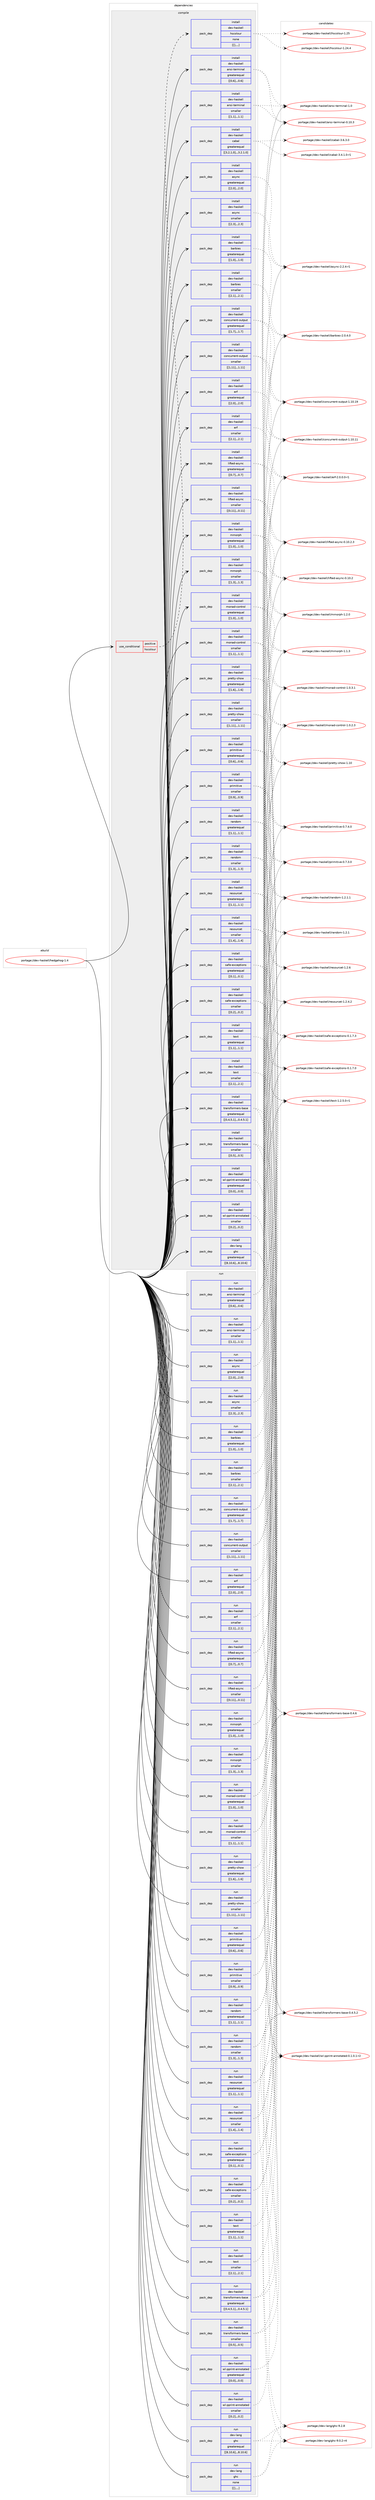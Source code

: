 digraph prolog {

# *************
# Graph options
# *************

newrank=true;
concentrate=true;
compound=true;
graph [rankdir=LR,fontname=Helvetica,fontsize=10,ranksep=1.5];#, ranksep=2.5, nodesep=0.2];
edge  [arrowhead=vee];
node  [fontname=Helvetica,fontsize=10];

# **********
# The ebuild
# **********

subgraph cluster_leftcol {
color=gray;
label=<<i>ebuild</i>>;
id [label="portage://dev-haskell/hedgehog-1.4", color=red, width=4, href="../dev-haskell/hedgehog-1.4.svg"];
}

# ****************
# The dependencies
# ****************

subgraph cluster_midcol {
color=gray;
label=<<i>dependencies</i>>;
subgraph cluster_compile {
fillcolor="#eeeeee";
style=filled;
label=<<i>compile</i>>;
subgraph cond20872 {
dependency81581 [label=<<TABLE BORDER="0" CELLBORDER="1" CELLSPACING="0" CELLPADDING="4"><TR><TD ROWSPAN="3" CELLPADDING="10">use_conditional</TD></TR><TR><TD>positive</TD></TR><TR><TD>hscolour</TD></TR></TABLE>>, shape=none, color=red];
subgraph pack59720 {
dependency81582 [label=<<TABLE BORDER="0" CELLBORDER="1" CELLSPACING="0" CELLPADDING="4" WIDTH="220"><TR><TD ROWSPAN="6" CELLPADDING="30">pack_dep</TD></TR><TR><TD WIDTH="110">install</TD></TR><TR><TD>dev-haskell</TD></TR><TR><TD>hscolour</TD></TR><TR><TD>none</TD></TR><TR><TD>[[],,,,]</TD></TR></TABLE>>, shape=none, color=blue];
}
dependency81581:e -> dependency81582:w [weight=20,style="dashed",arrowhead="vee"];
}
id:e -> dependency81581:w [weight=20,style="solid",arrowhead="vee"];
subgraph pack59721 {
dependency81583 [label=<<TABLE BORDER="0" CELLBORDER="1" CELLSPACING="0" CELLPADDING="4" WIDTH="220"><TR><TD ROWSPAN="6" CELLPADDING="30">pack_dep</TD></TR><TR><TD WIDTH="110">install</TD></TR><TR><TD>dev-haskell</TD></TR><TR><TD>ansi-terminal</TD></TR><TR><TD>greaterequal</TD></TR><TR><TD>[[0,6],,,0.6]</TD></TR></TABLE>>, shape=none, color=blue];
}
id:e -> dependency81583:w [weight=20,style="solid",arrowhead="vee"];
subgraph pack59722 {
dependency81584 [label=<<TABLE BORDER="0" CELLBORDER="1" CELLSPACING="0" CELLPADDING="4" WIDTH="220"><TR><TD ROWSPAN="6" CELLPADDING="30">pack_dep</TD></TR><TR><TD WIDTH="110">install</TD></TR><TR><TD>dev-haskell</TD></TR><TR><TD>ansi-terminal</TD></TR><TR><TD>smaller</TD></TR><TR><TD>[[1,1],,,1.1]</TD></TR></TABLE>>, shape=none, color=blue];
}
id:e -> dependency81584:w [weight=20,style="solid",arrowhead="vee"];
subgraph pack59723 {
dependency81585 [label=<<TABLE BORDER="0" CELLBORDER="1" CELLSPACING="0" CELLPADDING="4" WIDTH="220"><TR><TD ROWSPAN="6" CELLPADDING="30">pack_dep</TD></TR><TR><TD WIDTH="110">install</TD></TR><TR><TD>dev-haskell</TD></TR><TR><TD>async</TD></TR><TR><TD>greaterequal</TD></TR><TR><TD>[[2,0],,,2.0]</TD></TR></TABLE>>, shape=none, color=blue];
}
id:e -> dependency81585:w [weight=20,style="solid",arrowhead="vee"];
subgraph pack59724 {
dependency81586 [label=<<TABLE BORDER="0" CELLBORDER="1" CELLSPACING="0" CELLPADDING="4" WIDTH="220"><TR><TD ROWSPAN="6" CELLPADDING="30">pack_dep</TD></TR><TR><TD WIDTH="110">install</TD></TR><TR><TD>dev-haskell</TD></TR><TR><TD>async</TD></TR><TR><TD>smaller</TD></TR><TR><TD>[[2,3],,,2.3]</TD></TR></TABLE>>, shape=none, color=blue];
}
id:e -> dependency81586:w [weight=20,style="solid",arrowhead="vee"];
subgraph pack59725 {
dependency81587 [label=<<TABLE BORDER="0" CELLBORDER="1" CELLSPACING="0" CELLPADDING="4" WIDTH="220"><TR><TD ROWSPAN="6" CELLPADDING="30">pack_dep</TD></TR><TR><TD WIDTH="110">install</TD></TR><TR><TD>dev-haskell</TD></TR><TR><TD>barbies</TD></TR><TR><TD>greaterequal</TD></TR><TR><TD>[[1,0],,,1.0]</TD></TR></TABLE>>, shape=none, color=blue];
}
id:e -> dependency81587:w [weight=20,style="solid",arrowhead="vee"];
subgraph pack59726 {
dependency81588 [label=<<TABLE BORDER="0" CELLBORDER="1" CELLSPACING="0" CELLPADDING="4" WIDTH="220"><TR><TD ROWSPAN="6" CELLPADDING="30">pack_dep</TD></TR><TR><TD WIDTH="110">install</TD></TR><TR><TD>dev-haskell</TD></TR><TR><TD>barbies</TD></TR><TR><TD>smaller</TD></TR><TR><TD>[[2,1],,,2.1]</TD></TR></TABLE>>, shape=none, color=blue];
}
id:e -> dependency81588:w [weight=20,style="solid",arrowhead="vee"];
subgraph pack59727 {
dependency81589 [label=<<TABLE BORDER="0" CELLBORDER="1" CELLSPACING="0" CELLPADDING="4" WIDTH="220"><TR><TD ROWSPAN="6" CELLPADDING="30">pack_dep</TD></TR><TR><TD WIDTH="110">install</TD></TR><TR><TD>dev-haskell</TD></TR><TR><TD>cabal</TD></TR><TR><TD>greaterequal</TD></TR><TR><TD>[[3,2,1,0],,,3.2.1.0]</TD></TR></TABLE>>, shape=none, color=blue];
}
id:e -> dependency81589:w [weight=20,style="solid",arrowhead="vee"];
subgraph pack59728 {
dependency81590 [label=<<TABLE BORDER="0" CELLBORDER="1" CELLSPACING="0" CELLPADDING="4" WIDTH="220"><TR><TD ROWSPAN="6" CELLPADDING="30">pack_dep</TD></TR><TR><TD WIDTH="110">install</TD></TR><TR><TD>dev-haskell</TD></TR><TR><TD>concurrent-output</TD></TR><TR><TD>greaterequal</TD></TR><TR><TD>[[1,7],,,1.7]</TD></TR></TABLE>>, shape=none, color=blue];
}
id:e -> dependency81590:w [weight=20,style="solid",arrowhead="vee"];
subgraph pack59729 {
dependency81591 [label=<<TABLE BORDER="0" CELLBORDER="1" CELLSPACING="0" CELLPADDING="4" WIDTH="220"><TR><TD ROWSPAN="6" CELLPADDING="30">pack_dep</TD></TR><TR><TD WIDTH="110">install</TD></TR><TR><TD>dev-haskell</TD></TR><TR><TD>concurrent-output</TD></TR><TR><TD>smaller</TD></TR><TR><TD>[[1,11],,,1.11]</TD></TR></TABLE>>, shape=none, color=blue];
}
id:e -> dependency81591:w [weight=20,style="solid",arrowhead="vee"];
subgraph pack59730 {
dependency81592 [label=<<TABLE BORDER="0" CELLBORDER="1" CELLSPACING="0" CELLPADDING="4" WIDTH="220"><TR><TD ROWSPAN="6" CELLPADDING="30">pack_dep</TD></TR><TR><TD WIDTH="110">install</TD></TR><TR><TD>dev-haskell</TD></TR><TR><TD>erf</TD></TR><TR><TD>greaterequal</TD></TR><TR><TD>[[2,0],,,2.0]</TD></TR></TABLE>>, shape=none, color=blue];
}
id:e -> dependency81592:w [weight=20,style="solid",arrowhead="vee"];
subgraph pack59731 {
dependency81593 [label=<<TABLE BORDER="0" CELLBORDER="1" CELLSPACING="0" CELLPADDING="4" WIDTH="220"><TR><TD ROWSPAN="6" CELLPADDING="30">pack_dep</TD></TR><TR><TD WIDTH="110">install</TD></TR><TR><TD>dev-haskell</TD></TR><TR><TD>erf</TD></TR><TR><TD>smaller</TD></TR><TR><TD>[[2,1],,,2.1]</TD></TR></TABLE>>, shape=none, color=blue];
}
id:e -> dependency81593:w [weight=20,style="solid",arrowhead="vee"];
subgraph pack59732 {
dependency81594 [label=<<TABLE BORDER="0" CELLBORDER="1" CELLSPACING="0" CELLPADDING="4" WIDTH="220"><TR><TD ROWSPAN="6" CELLPADDING="30">pack_dep</TD></TR><TR><TD WIDTH="110">install</TD></TR><TR><TD>dev-haskell</TD></TR><TR><TD>lifted-async</TD></TR><TR><TD>greaterequal</TD></TR><TR><TD>[[0,7],,,0.7]</TD></TR></TABLE>>, shape=none, color=blue];
}
id:e -> dependency81594:w [weight=20,style="solid",arrowhead="vee"];
subgraph pack59733 {
dependency81595 [label=<<TABLE BORDER="0" CELLBORDER="1" CELLSPACING="0" CELLPADDING="4" WIDTH="220"><TR><TD ROWSPAN="6" CELLPADDING="30">pack_dep</TD></TR><TR><TD WIDTH="110">install</TD></TR><TR><TD>dev-haskell</TD></TR><TR><TD>lifted-async</TD></TR><TR><TD>smaller</TD></TR><TR><TD>[[0,11],,,0.11]</TD></TR></TABLE>>, shape=none, color=blue];
}
id:e -> dependency81595:w [weight=20,style="solid",arrowhead="vee"];
subgraph pack59734 {
dependency81596 [label=<<TABLE BORDER="0" CELLBORDER="1" CELLSPACING="0" CELLPADDING="4" WIDTH="220"><TR><TD ROWSPAN="6" CELLPADDING="30">pack_dep</TD></TR><TR><TD WIDTH="110">install</TD></TR><TR><TD>dev-haskell</TD></TR><TR><TD>mmorph</TD></TR><TR><TD>greaterequal</TD></TR><TR><TD>[[1,0],,,1.0]</TD></TR></TABLE>>, shape=none, color=blue];
}
id:e -> dependency81596:w [weight=20,style="solid",arrowhead="vee"];
subgraph pack59735 {
dependency81597 [label=<<TABLE BORDER="0" CELLBORDER="1" CELLSPACING="0" CELLPADDING="4" WIDTH="220"><TR><TD ROWSPAN="6" CELLPADDING="30">pack_dep</TD></TR><TR><TD WIDTH="110">install</TD></TR><TR><TD>dev-haskell</TD></TR><TR><TD>mmorph</TD></TR><TR><TD>smaller</TD></TR><TR><TD>[[1,3],,,1.3]</TD></TR></TABLE>>, shape=none, color=blue];
}
id:e -> dependency81597:w [weight=20,style="solid",arrowhead="vee"];
subgraph pack59736 {
dependency81598 [label=<<TABLE BORDER="0" CELLBORDER="1" CELLSPACING="0" CELLPADDING="4" WIDTH="220"><TR><TD ROWSPAN="6" CELLPADDING="30">pack_dep</TD></TR><TR><TD WIDTH="110">install</TD></TR><TR><TD>dev-haskell</TD></TR><TR><TD>monad-control</TD></TR><TR><TD>greaterequal</TD></TR><TR><TD>[[1,0],,,1.0]</TD></TR></TABLE>>, shape=none, color=blue];
}
id:e -> dependency81598:w [weight=20,style="solid",arrowhead="vee"];
subgraph pack59737 {
dependency81599 [label=<<TABLE BORDER="0" CELLBORDER="1" CELLSPACING="0" CELLPADDING="4" WIDTH="220"><TR><TD ROWSPAN="6" CELLPADDING="30">pack_dep</TD></TR><TR><TD WIDTH="110">install</TD></TR><TR><TD>dev-haskell</TD></TR><TR><TD>monad-control</TD></TR><TR><TD>smaller</TD></TR><TR><TD>[[1,1],,,1.1]</TD></TR></TABLE>>, shape=none, color=blue];
}
id:e -> dependency81599:w [weight=20,style="solid",arrowhead="vee"];
subgraph pack59738 {
dependency81600 [label=<<TABLE BORDER="0" CELLBORDER="1" CELLSPACING="0" CELLPADDING="4" WIDTH="220"><TR><TD ROWSPAN="6" CELLPADDING="30">pack_dep</TD></TR><TR><TD WIDTH="110">install</TD></TR><TR><TD>dev-haskell</TD></TR><TR><TD>pretty-show</TD></TR><TR><TD>greaterequal</TD></TR><TR><TD>[[1,6],,,1.6]</TD></TR></TABLE>>, shape=none, color=blue];
}
id:e -> dependency81600:w [weight=20,style="solid",arrowhead="vee"];
subgraph pack59739 {
dependency81601 [label=<<TABLE BORDER="0" CELLBORDER="1" CELLSPACING="0" CELLPADDING="4" WIDTH="220"><TR><TD ROWSPAN="6" CELLPADDING="30">pack_dep</TD></TR><TR><TD WIDTH="110">install</TD></TR><TR><TD>dev-haskell</TD></TR><TR><TD>pretty-show</TD></TR><TR><TD>smaller</TD></TR><TR><TD>[[1,11],,,1.11]</TD></TR></TABLE>>, shape=none, color=blue];
}
id:e -> dependency81601:w [weight=20,style="solid",arrowhead="vee"];
subgraph pack59740 {
dependency81602 [label=<<TABLE BORDER="0" CELLBORDER="1" CELLSPACING="0" CELLPADDING="4" WIDTH="220"><TR><TD ROWSPAN="6" CELLPADDING="30">pack_dep</TD></TR><TR><TD WIDTH="110">install</TD></TR><TR><TD>dev-haskell</TD></TR><TR><TD>primitive</TD></TR><TR><TD>greaterequal</TD></TR><TR><TD>[[0,6],,,0.6]</TD></TR></TABLE>>, shape=none, color=blue];
}
id:e -> dependency81602:w [weight=20,style="solid",arrowhead="vee"];
subgraph pack59741 {
dependency81603 [label=<<TABLE BORDER="0" CELLBORDER="1" CELLSPACING="0" CELLPADDING="4" WIDTH="220"><TR><TD ROWSPAN="6" CELLPADDING="30">pack_dep</TD></TR><TR><TD WIDTH="110">install</TD></TR><TR><TD>dev-haskell</TD></TR><TR><TD>primitive</TD></TR><TR><TD>smaller</TD></TR><TR><TD>[[0,9],,,0.9]</TD></TR></TABLE>>, shape=none, color=blue];
}
id:e -> dependency81603:w [weight=20,style="solid",arrowhead="vee"];
subgraph pack59742 {
dependency81604 [label=<<TABLE BORDER="0" CELLBORDER="1" CELLSPACING="0" CELLPADDING="4" WIDTH="220"><TR><TD ROWSPAN="6" CELLPADDING="30">pack_dep</TD></TR><TR><TD WIDTH="110">install</TD></TR><TR><TD>dev-haskell</TD></TR><TR><TD>random</TD></TR><TR><TD>greaterequal</TD></TR><TR><TD>[[1,1],,,1.1]</TD></TR></TABLE>>, shape=none, color=blue];
}
id:e -> dependency81604:w [weight=20,style="solid",arrowhead="vee"];
subgraph pack59743 {
dependency81605 [label=<<TABLE BORDER="0" CELLBORDER="1" CELLSPACING="0" CELLPADDING="4" WIDTH="220"><TR><TD ROWSPAN="6" CELLPADDING="30">pack_dep</TD></TR><TR><TD WIDTH="110">install</TD></TR><TR><TD>dev-haskell</TD></TR><TR><TD>random</TD></TR><TR><TD>smaller</TD></TR><TR><TD>[[1,3],,,1.3]</TD></TR></TABLE>>, shape=none, color=blue];
}
id:e -> dependency81605:w [weight=20,style="solid",arrowhead="vee"];
subgraph pack59744 {
dependency81606 [label=<<TABLE BORDER="0" CELLBORDER="1" CELLSPACING="0" CELLPADDING="4" WIDTH="220"><TR><TD ROWSPAN="6" CELLPADDING="30">pack_dep</TD></TR><TR><TD WIDTH="110">install</TD></TR><TR><TD>dev-haskell</TD></TR><TR><TD>resourcet</TD></TR><TR><TD>greaterequal</TD></TR><TR><TD>[[1,1],,,1.1]</TD></TR></TABLE>>, shape=none, color=blue];
}
id:e -> dependency81606:w [weight=20,style="solid",arrowhead="vee"];
subgraph pack59745 {
dependency81607 [label=<<TABLE BORDER="0" CELLBORDER="1" CELLSPACING="0" CELLPADDING="4" WIDTH="220"><TR><TD ROWSPAN="6" CELLPADDING="30">pack_dep</TD></TR><TR><TD WIDTH="110">install</TD></TR><TR><TD>dev-haskell</TD></TR><TR><TD>resourcet</TD></TR><TR><TD>smaller</TD></TR><TR><TD>[[1,4],,,1.4]</TD></TR></TABLE>>, shape=none, color=blue];
}
id:e -> dependency81607:w [weight=20,style="solid",arrowhead="vee"];
subgraph pack59746 {
dependency81608 [label=<<TABLE BORDER="0" CELLBORDER="1" CELLSPACING="0" CELLPADDING="4" WIDTH="220"><TR><TD ROWSPAN="6" CELLPADDING="30">pack_dep</TD></TR><TR><TD WIDTH="110">install</TD></TR><TR><TD>dev-haskell</TD></TR><TR><TD>safe-exceptions</TD></TR><TR><TD>greaterequal</TD></TR><TR><TD>[[0,1],,,0.1]</TD></TR></TABLE>>, shape=none, color=blue];
}
id:e -> dependency81608:w [weight=20,style="solid",arrowhead="vee"];
subgraph pack59747 {
dependency81609 [label=<<TABLE BORDER="0" CELLBORDER="1" CELLSPACING="0" CELLPADDING="4" WIDTH="220"><TR><TD ROWSPAN="6" CELLPADDING="30">pack_dep</TD></TR><TR><TD WIDTH="110">install</TD></TR><TR><TD>dev-haskell</TD></TR><TR><TD>safe-exceptions</TD></TR><TR><TD>smaller</TD></TR><TR><TD>[[0,2],,,0.2]</TD></TR></TABLE>>, shape=none, color=blue];
}
id:e -> dependency81609:w [weight=20,style="solid",arrowhead="vee"];
subgraph pack59748 {
dependency81610 [label=<<TABLE BORDER="0" CELLBORDER="1" CELLSPACING="0" CELLPADDING="4" WIDTH="220"><TR><TD ROWSPAN="6" CELLPADDING="30">pack_dep</TD></TR><TR><TD WIDTH="110">install</TD></TR><TR><TD>dev-haskell</TD></TR><TR><TD>text</TD></TR><TR><TD>greaterequal</TD></TR><TR><TD>[[1,1],,,1.1]</TD></TR></TABLE>>, shape=none, color=blue];
}
id:e -> dependency81610:w [weight=20,style="solid",arrowhead="vee"];
subgraph pack59749 {
dependency81611 [label=<<TABLE BORDER="0" CELLBORDER="1" CELLSPACING="0" CELLPADDING="4" WIDTH="220"><TR><TD ROWSPAN="6" CELLPADDING="30">pack_dep</TD></TR><TR><TD WIDTH="110">install</TD></TR><TR><TD>dev-haskell</TD></TR><TR><TD>text</TD></TR><TR><TD>smaller</TD></TR><TR><TD>[[2,1],,,2.1]</TD></TR></TABLE>>, shape=none, color=blue];
}
id:e -> dependency81611:w [weight=20,style="solid",arrowhead="vee"];
subgraph pack59750 {
dependency81612 [label=<<TABLE BORDER="0" CELLBORDER="1" CELLSPACING="0" CELLPADDING="4" WIDTH="220"><TR><TD ROWSPAN="6" CELLPADDING="30">pack_dep</TD></TR><TR><TD WIDTH="110">install</TD></TR><TR><TD>dev-haskell</TD></TR><TR><TD>transformers-base</TD></TR><TR><TD>greaterequal</TD></TR><TR><TD>[[0,4,5,1],,,0.4.5.1]</TD></TR></TABLE>>, shape=none, color=blue];
}
id:e -> dependency81612:w [weight=20,style="solid",arrowhead="vee"];
subgraph pack59751 {
dependency81613 [label=<<TABLE BORDER="0" CELLBORDER="1" CELLSPACING="0" CELLPADDING="4" WIDTH="220"><TR><TD ROWSPAN="6" CELLPADDING="30">pack_dep</TD></TR><TR><TD WIDTH="110">install</TD></TR><TR><TD>dev-haskell</TD></TR><TR><TD>transformers-base</TD></TR><TR><TD>smaller</TD></TR><TR><TD>[[0,5],,,0.5]</TD></TR></TABLE>>, shape=none, color=blue];
}
id:e -> dependency81613:w [weight=20,style="solid",arrowhead="vee"];
subgraph pack59752 {
dependency81614 [label=<<TABLE BORDER="0" CELLBORDER="1" CELLSPACING="0" CELLPADDING="4" WIDTH="220"><TR><TD ROWSPAN="6" CELLPADDING="30">pack_dep</TD></TR><TR><TD WIDTH="110">install</TD></TR><TR><TD>dev-haskell</TD></TR><TR><TD>wl-pprint-annotated</TD></TR><TR><TD>greaterequal</TD></TR><TR><TD>[[0,0],,,0.0]</TD></TR></TABLE>>, shape=none, color=blue];
}
id:e -> dependency81614:w [weight=20,style="solid",arrowhead="vee"];
subgraph pack59753 {
dependency81615 [label=<<TABLE BORDER="0" CELLBORDER="1" CELLSPACING="0" CELLPADDING="4" WIDTH="220"><TR><TD ROWSPAN="6" CELLPADDING="30">pack_dep</TD></TR><TR><TD WIDTH="110">install</TD></TR><TR><TD>dev-haskell</TD></TR><TR><TD>wl-pprint-annotated</TD></TR><TR><TD>smaller</TD></TR><TR><TD>[[0,2],,,0.2]</TD></TR></TABLE>>, shape=none, color=blue];
}
id:e -> dependency81615:w [weight=20,style="solid",arrowhead="vee"];
subgraph pack59754 {
dependency81616 [label=<<TABLE BORDER="0" CELLBORDER="1" CELLSPACING="0" CELLPADDING="4" WIDTH="220"><TR><TD ROWSPAN="6" CELLPADDING="30">pack_dep</TD></TR><TR><TD WIDTH="110">install</TD></TR><TR><TD>dev-lang</TD></TR><TR><TD>ghc</TD></TR><TR><TD>greaterequal</TD></TR><TR><TD>[[8,10,6],,,8.10.6]</TD></TR></TABLE>>, shape=none, color=blue];
}
id:e -> dependency81616:w [weight=20,style="solid",arrowhead="vee"];
}
subgraph cluster_compileandrun {
fillcolor="#eeeeee";
style=filled;
label=<<i>compile and run</i>>;
}
subgraph cluster_run {
fillcolor="#eeeeee";
style=filled;
label=<<i>run</i>>;
subgraph pack59755 {
dependency81617 [label=<<TABLE BORDER="0" CELLBORDER="1" CELLSPACING="0" CELLPADDING="4" WIDTH="220"><TR><TD ROWSPAN="6" CELLPADDING="30">pack_dep</TD></TR><TR><TD WIDTH="110">run</TD></TR><TR><TD>dev-haskell</TD></TR><TR><TD>ansi-terminal</TD></TR><TR><TD>greaterequal</TD></TR><TR><TD>[[0,6],,,0.6]</TD></TR></TABLE>>, shape=none, color=blue];
}
id:e -> dependency81617:w [weight=20,style="solid",arrowhead="odot"];
subgraph pack59756 {
dependency81618 [label=<<TABLE BORDER="0" CELLBORDER="1" CELLSPACING="0" CELLPADDING="4" WIDTH="220"><TR><TD ROWSPAN="6" CELLPADDING="30">pack_dep</TD></TR><TR><TD WIDTH="110">run</TD></TR><TR><TD>dev-haskell</TD></TR><TR><TD>ansi-terminal</TD></TR><TR><TD>smaller</TD></TR><TR><TD>[[1,1],,,1.1]</TD></TR></TABLE>>, shape=none, color=blue];
}
id:e -> dependency81618:w [weight=20,style="solid",arrowhead="odot"];
subgraph pack59757 {
dependency81619 [label=<<TABLE BORDER="0" CELLBORDER="1" CELLSPACING="0" CELLPADDING="4" WIDTH="220"><TR><TD ROWSPAN="6" CELLPADDING="30">pack_dep</TD></TR><TR><TD WIDTH="110">run</TD></TR><TR><TD>dev-haskell</TD></TR><TR><TD>async</TD></TR><TR><TD>greaterequal</TD></TR><TR><TD>[[2,0],,,2.0]</TD></TR></TABLE>>, shape=none, color=blue];
}
id:e -> dependency81619:w [weight=20,style="solid",arrowhead="odot"];
subgraph pack59758 {
dependency81620 [label=<<TABLE BORDER="0" CELLBORDER="1" CELLSPACING="0" CELLPADDING="4" WIDTH="220"><TR><TD ROWSPAN="6" CELLPADDING="30">pack_dep</TD></TR><TR><TD WIDTH="110">run</TD></TR><TR><TD>dev-haskell</TD></TR><TR><TD>async</TD></TR><TR><TD>smaller</TD></TR><TR><TD>[[2,3],,,2.3]</TD></TR></TABLE>>, shape=none, color=blue];
}
id:e -> dependency81620:w [weight=20,style="solid",arrowhead="odot"];
subgraph pack59759 {
dependency81621 [label=<<TABLE BORDER="0" CELLBORDER="1" CELLSPACING="0" CELLPADDING="4" WIDTH="220"><TR><TD ROWSPAN="6" CELLPADDING="30">pack_dep</TD></TR><TR><TD WIDTH="110">run</TD></TR><TR><TD>dev-haskell</TD></TR><TR><TD>barbies</TD></TR><TR><TD>greaterequal</TD></TR><TR><TD>[[1,0],,,1.0]</TD></TR></TABLE>>, shape=none, color=blue];
}
id:e -> dependency81621:w [weight=20,style="solid",arrowhead="odot"];
subgraph pack59760 {
dependency81622 [label=<<TABLE BORDER="0" CELLBORDER="1" CELLSPACING="0" CELLPADDING="4" WIDTH="220"><TR><TD ROWSPAN="6" CELLPADDING="30">pack_dep</TD></TR><TR><TD WIDTH="110">run</TD></TR><TR><TD>dev-haskell</TD></TR><TR><TD>barbies</TD></TR><TR><TD>smaller</TD></TR><TR><TD>[[2,1],,,2.1]</TD></TR></TABLE>>, shape=none, color=blue];
}
id:e -> dependency81622:w [weight=20,style="solid",arrowhead="odot"];
subgraph pack59761 {
dependency81623 [label=<<TABLE BORDER="0" CELLBORDER="1" CELLSPACING="0" CELLPADDING="4" WIDTH="220"><TR><TD ROWSPAN="6" CELLPADDING="30">pack_dep</TD></TR><TR><TD WIDTH="110">run</TD></TR><TR><TD>dev-haskell</TD></TR><TR><TD>concurrent-output</TD></TR><TR><TD>greaterequal</TD></TR><TR><TD>[[1,7],,,1.7]</TD></TR></TABLE>>, shape=none, color=blue];
}
id:e -> dependency81623:w [weight=20,style="solid",arrowhead="odot"];
subgraph pack59762 {
dependency81624 [label=<<TABLE BORDER="0" CELLBORDER="1" CELLSPACING="0" CELLPADDING="4" WIDTH="220"><TR><TD ROWSPAN="6" CELLPADDING="30">pack_dep</TD></TR><TR><TD WIDTH="110">run</TD></TR><TR><TD>dev-haskell</TD></TR><TR><TD>concurrent-output</TD></TR><TR><TD>smaller</TD></TR><TR><TD>[[1,11],,,1.11]</TD></TR></TABLE>>, shape=none, color=blue];
}
id:e -> dependency81624:w [weight=20,style="solid",arrowhead="odot"];
subgraph pack59763 {
dependency81625 [label=<<TABLE BORDER="0" CELLBORDER="1" CELLSPACING="0" CELLPADDING="4" WIDTH="220"><TR><TD ROWSPAN="6" CELLPADDING="30">pack_dep</TD></TR><TR><TD WIDTH="110">run</TD></TR><TR><TD>dev-haskell</TD></TR><TR><TD>erf</TD></TR><TR><TD>greaterequal</TD></TR><TR><TD>[[2,0],,,2.0]</TD></TR></TABLE>>, shape=none, color=blue];
}
id:e -> dependency81625:w [weight=20,style="solid",arrowhead="odot"];
subgraph pack59764 {
dependency81626 [label=<<TABLE BORDER="0" CELLBORDER="1" CELLSPACING="0" CELLPADDING="4" WIDTH="220"><TR><TD ROWSPAN="6" CELLPADDING="30">pack_dep</TD></TR><TR><TD WIDTH="110">run</TD></TR><TR><TD>dev-haskell</TD></TR><TR><TD>erf</TD></TR><TR><TD>smaller</TD></TR><TR><TD>[[2,1],,,2.1]</TD></TR></TABLE>>, shape=none, color=blue];
}
id:e -> dependency81626:w [weight=20,style="solid",arrowhead="odot"];
subgraph pack59765 {
dependency81627 [label=<<TABLE BORDER="0" CELLBORDER="1" CELLSPACING="0" CELLPADDING="4" WIDTH="220"><TR><TD ROWSPAN="6" CELLPADDING="30">pack_dep</TD></TR><TR><TD WIDTH="110">run</TD></TR><TR><TD>dev-haskell</TD></TR><TR><TD>lifted-async</TD></TR><TR><TD>greaterequal</TD></TR><TR><TD>[[0,7],,,0.7]</TD></TR></TABLE>>, shape=none, color=blue];
}
id:e -> dependency81627:w [weight=20,style="solid",arrowhead="odot"];
subgraph pack59766 {
dependency81628 [label=<<TABLE BORDER="0" CELLBORDER="1" CELLSPACING="0" CELLPADDING="4" WIDTH="220"><TR><TD ROWSPAN="6" CELLPADDING="30">pack_dep</TD></TR><TR><TD WIDTH="110">run</TD></TR><TR><TD>dev-haskell</TD></TR><TR><TD>lifted-async</TD></TR><TR><TD>smaller</TD></TR><TR><TD>[[0,11],,,0.11]</TD></TR></TABLE>>, shape=none, color=blue];
}
id:e -> dependency81628:w [weight=20,style="solid",arrowhead="odot"];
subgraph pack59767 {
dependency81629 [label=<<TABLE BORDER="0" CELLBORDER="1" CELLSPACING="0" CELLPADDING="4" WIDTH="220"><TR><TD ROWSPAN="6" CELLPADDING="30">pack_dep</TD></TR><TR><TD WIDTH="110">run</TD></TR><TR><TD>dev-haskell</TD></TR><TR><TD>mmorph</TD></TR><TR><TD>greaterequal</TD></TR><TR><TD>[[1,0],,,1.0]</TD></TR></TABLE>>, shape=none, color=blue];
}
id:e -> dependency81629:w [weight=20,style="solid",arrowhead="odot"];
subgraph pack59768 {
dependency81630 [label=<<TABLE BORDER="0" CELLBORDER="1" CELLSPACING="0" CELLPADDING="4" WIDTH="220"><TR><TD ROWSPAN="6" CELLPADDING="30">pack_dep</TD></TR><TR><TD WIDTH="110">run</TD></TR><TR><TD>dev-haskell</TD></TR><TR><TD>mmorph</TD></TR><TR><TD>smaller</TD></TR><TR><TD>[[1,3],,,1.3]</TD></TR></TABLE>>, shape=none, color=blue];
}
id:e -> dependency81630:w [weight=20,style="solid",arrowhead="odot"];
subgraph pack59769 {
dependency81631 [label=<<TABLE BORDER="0" CELLBORDER="1" CELLSPACING="0" CELLPADDING="4" WIDTH="220"><TR><TD ROWSPAN="6" CELLPADDING="30">pack_dep</TD></TR><TR><TD WIDTH="110">run</TD></TR><TR><TD>dev-haskell</TD></TR><TR><TD>monad-control</TD></TR><TR><TD>greaterequal</TD></TR><TR><TD>[[1,0],,,1.0]</TD></TR></TABLE>>, shape=none, color=blue];
}
id:e -> dependency81631:w [weight=20,style="solid",arrowhead="odot"];
subgraph pack59770 {
dependency81632 [label=<<TABLE BORDER="0" CELLBORDER="1" CELLSPACING="0" CELLPADDING="4" WIDTH="220"><TR><TD ROWSPAN="6" CELLPADDING="30">pack_dep</TD></TR><TR><TD WIDTH="110">run</TD></TR><TR><TD>dev-haskell</TD></TR><TR><TD>monad-control</TD></TR><TR><TD>smaller</TD></TR><TR><TD>[[1,1],,,1.1]</TD></TR></TABLE>>, shape=none, color=blue];
}
id:e -> dependency81632:w [weight=20,style="solid",arrowhead="odot"];
subgraph pack59771 {
dependency81633 [label=<<TABLE BORDER="0" CELLBORDER="1" CELLSPACING="0" CELLPADDING="4" WIDTH="220"><TR><TD ROWSPAN="6" CELLPADDING="30">pack_dep</TD></TR><TR><TD WIDTH="110">run</TD></TR><TR><TD>dev-haskell</TD></TR><TR><TD>pretty-show</TD></TR><TR><TD>greaterequal</TD></TR><TR><TD>[[1,6],,,1.6]</TD></TR></TABLE>>, shape=none, color=blue];
}
id:e -> dependency81633:w [weight=20,style="solid",arrowhead="odot"];
subgraph pack59772 {
dependency81634 [label=<<TABLE BORDER="0" CELLBORDER="1" CELLSPACING="0" CELLPADDING="4" WIDTH="220"><TR><TD ROWSPAN="6" CELLPADDING="30">pack_dep</TD></TR><TR><TD WIDTH="110">run</TD></TR><TR><TD>dev-haskell</TD></TR><TR><TD>pretty-show</TD></TR><TR><TD>smaller</TD></TR><TR><TD>[[1,11],,,1.11]</TD></TR></TABLE>>, shape=none, color=blue];
}
id:e -> dependency81634:w [weight=20,style="solid",arrowhead="odot"];
subgraph pack59773 {
dependency81635 [label=<<TABLE BORDER="0" CELLBORDER="1" CELLSPACING="0" CELLPADDING="4" WIDTH="220"><TR><TD ROWSPAN="6" CELLPADDING="30">pack_dep</TD></TR><TR><TD WIDTH="110">run</TD></TR><TR><TD>dev-haskell</TD></TR><TR><TD>primitive</TD></TR><TR><TD>greaterequal</TD></TR><TR><TD>[[0,6],,,0.6]</TD></TR></TABLE>>, shape=none, color=blue];
}
id:e -> dependency81635:w [weight=20,style="solid",arrowhead="odot"];
subgraph pack59774 {
dependency81636 [label=<<TABLE BORDER="0" CELLBORDER="1" CELLSPACING="0" CELLPADDING="4" WIDTH="220"><TR><TD ROWSPAN="6" CELLPADDING="30">pack_dep</TD></TR><TR><TD WIDTH="110">run</TD></TR><TR><TD>dev-haskell</TD></TR><TR><TD>primitive</TD></TR><TR><TD>smaller</TD></TR><TR><TD>[[0,9],,,0.9]</TD></TR></TABLE>>, shape=none, color=blue];
}
id:e -> dependency81636:w [weight=20,style="solid",arrowhead="odot"];
subgraph pack59775 {
dependency81637 [label=<<TABLE BORDER="0" CELLBORDER="1" CELLSPACING="0" CELLPADDING="4" WIDTH="220"><TR><TD ROWSPAN="6" CELLPADDING="30">pack_dep</TD></TR><TR><TD WIDTH="110">run</TD></TR><TR><TD>dev-haskell</TD></TR><TR><TD>random</TD></TR><TR><TD>greaterequal</TD></TR><TR><TD>[[1,1],,,1.1]</TD></TR></TABLE>>, shape=none, color=blue];
}
id:e -> dependency81637:w [weight=20,style="solid",arrowhead="odot"];
subgraph pack59776 {
dependency81638 [label=<<TABLE BORDER="0" CELLBORDER="1" CELLSPACING="0" CELLPADDING="4" WIDTH="220"><TR><TD ROWSPAN="6" CELLPADDING="30">pack_dep</TD></TR><TR><TD WIDTH="110">run</TD></TR><TR><TD>dev-haskell</TD></TR><TR><TD>random</TD></TR><TR><TD>smaller</TD></TR><TR><TD>[[1,3],,,1.3]</TD></TR></TABLE>>, shape=none, color=blue];
}
id:e -> dependency81638:w [weight=20,style="solid",arrowhead="odot"];
subgraph pack59777 {
dependency81639 [label=<<TABLE BORDER="0" CELLBORDER="1" CELLSPACING="0" CELLPADDING="4" WIDTH="220"><TR><TD ROWSPAN="6" CELLPADDING="30">pack_dep</TD></TR><TR><TD WIDTH="110">run</TD></TR><TR><TD>dev-haskell</TD></TR><TR><TD>resourcet</TD></TR><TR><TD>greaterequal</TD></TR><TR><TD>[[1,1],,,1.1]</TD></TR></TABLE>>, shape=none, color=blue];
}
id:e -> dependency81639:w [weight=20,style="solid",arrowhead="odot"];
subgraph pack59778 {
dependency81640 [label=<<TABLE BORDER="0" CELLBORDER="1" CELLSPACING="0" CELLPADDING="4" WIDTH="220"><TR><TD ROWSPAN="6" CELLPADDING="30">pack_dep</TD></TR><TR><TD WIDTH="110">run</TD></TR><TR><TD>dev-haskell</TD></TR><TR><TD>resourcet</TD></TR><TR><TD>smaller</TD></TR><TR><TD>[[1,4],,,1.4]</TD></TR></TABLE>>, shape=none, color=blue];
}
id:e -> dependency81640:w [weight=20,style="solid",arrowhead="odot"];
subgraph pack59779 {
dependency81641 [label=<<TABLE BORDER="0" CELLBORDER="1" CELLSPACING="0" CELLPADDING="4" WIDTH="220"><TR><TD ROWSPAN="6" CELLPADDING="30">pack_dep</TD></TR><TR><TD WIDTH="110">run</TD></TR><TR><TD>dev-haskell</TD></TR><TR><TD>safe-exceptions</TD></TR><TR><TD>greaterequal</TD></TR><TR><TD>[[0,1],,,0.1]</TD></TR></TABLE>>, shape=none, color=blue];
}
id:e -> dependency81641:w [weight=20,style="solid",arrowhead="odot"];
subgraph pack59780 {
dependency81642 [label=<<TABLE BORDER="0" CELLBORDER="1" CELLSPACING="0" CELLPADDING="4" WIDTH="220"><TR><TD ROWSPAN="6" CELLPADDING="30">pack_dep</TD></TR><TR><TD WIDTH="110">run</TD></TR><TR><TD>dev-haskell</TD></TR><TR><TD>safe-exceptions</TD></TR><TR><TD>smaller</TD></TR><TR><TD>[[0,2],,,0.2]</TD></TR></TABLE>>, shape=none, color=blue];
}
id:e -> dependency81642:w [weight=20,style="solid",arrowhead="odot"];
subgraph pack59781 {
dependency81643 [label=<<TABLE BORDER="0" CELLBORDER="1" CELLSPACING="0" CELLPADDING="4" WIDTH="220"><TR><TD ROWSPAN="6" CELLPADDING="30">pack_dep</TD></TR><TR><TD WIDTH="110">run</TD></TR><TR><TD>dev-haskell</TD></TR><TR><TD>text</TD></TR><TR><TD>greaterequal</TD></TR><TR><TD>[[1,1],,,1.1]</TD></TR></TABLE>>, shape=none, color=blue];
}
id:e -> dependency81643:w [weight=20,style="solid",arrowhead="odot"];
subgraph pack59782 {
dependency81644 [label=<<TABLE BORDER="0" CELLBORDER="1" CELLSPACING="0" CELLPADDING="4" WIDTH="220"><TR><TD ROWSPAN="6" CELLPADDING="30">pack_dep</TD></TR><TR><TD WIDTH="110">run</TD></TR><TR><TD>dev-haskell</TD></TR><TR><TD>text</TD></TR><TR><TD>smaller</TD></TR><TR><TD>[[2,1],,,2.1]</TD></TR></TABLE>>, shape=none, color=blue];
}
id:e -> dependency81644:w [weight=20,style="solid",arrowhead="odot"];
subgraph pack59783 {
dependency81645 [label=<<TABLE BORDER="0" CELLBORDER="1" CELLSPACING="0" CELLPADDING="4" WIDTH="220"><TR><TD ROWSPAN="6" CELLPADDING="30">pack_dep</TD></TR><TR><TD WIDTH="110">run</TD></TR><TR><TD>dev-haskell</TD></TR><TR><TD>transformers-base</TD></TR><TR><TD>greaterequal</TD></TR><TR><TD>[[0,4,5,1],,,0.4.5.1]</TD></TR></TABLE>>, shape=none, color=blue];
}
id:e -> dependency81645:w [weight=20,style="solid",arrowhead="odot"];
subgraph pack59784 {
dependency81646 [label=<<TABLE BORDER="0" CELLBORDER="1" CELLSPACING="0" CELLPADDING="4" WIDTH="220"><TR><TD ROWSPAN="6" CELLPADDING="30">pack_dep</TD></TR><TR><TD WIDTH="110">run</TD></TR><TR><TD>dev-haskell</TD></TR><TR><TD>transformers-base</TD></TR><TR><TD>smaller</TD></TR><TR><TD>[[0,5],,,0.5]</TD></TR></TABLE>>, shape=none, color=blue];
}
id:e -> dependency81646:w [weight=20,style="solid",arrowhead="odot"];
subgraph pack59785 {
dependency81647 [label=<<TABLE BORDER="0" CELLBORDER="1" CELLSPACING="0" CELLPADDING="4" WIDTH="220"><TR><TD ROWSPAN="6" CELLPADDING="30">pack_dep</TD></TR><TR><TD WIDTH="110">run</TD></TR><TR><TD>dev-haskell</TD></TR><TR><TD>wl-pprint-annotated</TD></TR><TR><TD>greaterequal</TD></TR><TR><TD>[[0,0],,,0.0]</TD></TR></TABLE>>, shape=none, color=blue];
}
id:e -> dependency81647:w [weight=20,style="solid",arrowhead="odot"];
subgraph pack59786 {
dependency81648 [label=<<TABLE BORDER="0" CELLBORDER="1" CELLSPACING="0" CELLPADDING="4" WIDTH="220"><TR><TD ROWSPAN="6" CELLPADDING="30">pack_dep</TD></TR><TR><TD WIDTH="110">run</TD></TR><TR><TD>dev-haskell</TD></TR><TR><TD>wl-pprint-annotated</TD></TR><TR><TD>smaller</TD></TR><TR><TD>[[0,2],,,0.2]</TD></TR></TABLE>>, shape=none, color=blue];
}
id:e -> dependency81648:w [weight=20,style="solid",arrowhead="odot"];
subgraph pack59787 {
dependency81649 [label=<<TABLE BORDER="0" CELLBORDER="1" CELLSPACING="0" CELLPADDING="4" WIDTH="220"><TR><TD ROWSPAN="6" CELLPADDING="30">pack_dep</TD></TR><TR><TD WIDTH="110">run</TD></TR><TR><TD>dev-lang</TD></TR><TR><TD>ghc</TD></TR><TR><TD>greaterequal</TD></TR><TR><TD>[[8,10,6],,,8.10.6]</TD></TR></TABLE>>, shape=none, color=blue];
}
id:e -> dependency81649:w [weight=20,style="solid",arrowhead="odot"];
subgraph pack59788 {
dependency81650 [label=<<TABLE BORDER="0" CELLBORDER="1" CELLSPACING="0" CELLPADDING="4" WIDTH="220"><TR><TD ROWSPAN="6" CELLPADDING="30">pack_dep</TD></TR><TR><TD WIDTH="110">run</TD></TR><TR><TD>dev-lang</TD></TR><TR><TD>ghc</TD></TR><TR><TD>none</TD></TR><TR><TD>[[],,,,]</TD></TR></TABLE>>, shape=none, color=blue];
}
id:e -> dependency81650:w [weight=20,style="solid",arrowhead="odot"];
}
}

# **************
# The candidates
# **************

subgraph cluster_choices {
rank=same;
color=gray;
label=<<i>candidates</i>>;

subgraph choice59720 {
color=black;
nodesep=1;
choice100101118451049711510710110810847104115991111081111171144549465053 [label="portage://dev-haskell/hscolour-1.25", color=red, width=4,href="../dev-haskell/hscolour-1.25.svg"];
choice1001011184510497115107101108108471041159911110811111711445494650524652 [label="portage://dev-haskell/hscolour-1.24.4", color=red, width=4,href="../dev-haskell/hscolour-1.24.4.svg"];
dependency81582:e -> choice100101118451049711510710110810847104115991111081111171144549465053:w [style=dotted,weight="100"];
dependency81582:e -> choice1001011184510497115107101108108471041159911110811111711445494650524652:w [style=dotted,weight="100"];
}
subgraph choice59721 {
color=black;
nodesep=1;
choice10010111845104971151071011081084797110115105451161011141091051109710845494648 [label="portage://dev-haskell/ansi-terminal-1.0", color=red, width=4,href="../dev-haskell/ansi-terminal-1.0.svg"];
choice10010111845104971151071011081084797110115105451161011141091051109710845484649484651 [label="portage://dev-haskell/ansi-terminal-0.10.3", color=red, width=4,href="../dev-haskell/ansi-terminal-0.10.3.svg"];
dependency81583:e -> choice10010111845104971151071011081084797110115105451161011141091051109710845494648:w [style=dotted,weight="100"];
dependency81583:e -> choice10010111845104971151071011081084797110115105451161011141091051109710845484649484651:w [style=dotted,weight="100"];
}
subgraph choice59722 {
color=black;
nodesep=1;
choice10010111845104971151071011081084797110115105451161011141091051109710845494648 [label="portage://dev-haskell/ansi-terminal-1.0", color=red, width=4,href="../dev-haskell/ansi-terminal-1.0.svg"];
choice10010111845104971151071011081084797110115105451161011141091051109710845484649484651 [label="portage://dev-haskell/ansi-terminal-0.10.3", color=red, width=4,href="../dev-haskell/ansi-terminal-0.10.3.svg"];
dependency81584:e -> choice10010111845104971151071011081084797110115105451161011141091051109710845494648:w [style=dotted,weight="100"];
dependency81584:e -> choice10010111845104971151071011081084797110115105451161011141091051109710845484649484651:w [style=dotted,weight="100"];
}
subgraph choice59723 {
color=black;
nodesep=1;
choice10010111845104971151071011081084797115121110994550465046524511449 [label="portage://dev-haskell/async-2.2.4-r1", color=red, width=4,href="../dev-haskell/async-2.2.4-r1.svg"];
dependency81585:e -> choice10010111845104971151071011081084797115121110994550465046524511449:w [style=dotted,weight="100"];
}
subgraph choice59724 {
color=black;
nodesep=1;
choice10010111845104971151071011081084797115121110994550465046524511449 [label="portage://dev-haskell/async-2.2.4-r1", color=red, width=4,href="../dev-haskell/async-2.2.4-r1.svg"];
dependency81586:e -> choice10010111845104971151071011081084797115121110994550465046524511449:w [style=dotted,weight="100"];
}
subgraph choice59725 {
color=black;
nodesep=1;
choice1001011184510497115107101108108479897114981051011154550464846524648 [label="portage://dev-haskell/barbies-2.0.4.0", color=red, width=4,href="../dev-haskell/barbies-2.0.4.0.svg"];
dependency81587:e -> choice1001011184510497115107101108108479897114981051011154550464846524648:w [style=dotted,weight="100"];
}
subgraph choice59726 {
color=black;
nodesep=1;
choice1001011184510497115107101108108479897114981051011154550464846524648 [label="portage://dev-haskell/barbies-2.0.4.0", color=red, width=4,href="../dev-haskell/barbies-2.0.4.0.svg"];
dependency81588:e -> choice1001011184510497115107101108108479897114981051011154550464846524648:w [style=dotted,weight="100"];
}
subgraph choice59727 {
color=black;
nodesep=1;
choice100101118451049711510710110810847999798971084551465446514648 [label="portage://dev-haskell/cabal-3.6.3.0", color=red, width=4,href="../dev-haskell/cabal-3.6.3.0.svg"];
choice1001011184510497115107101108108479997989710845514652464946484511449 [label="portage://dev-haskell/cabal-3.4.1.0-r1", color=red, width=4,href="../dev-haskell/cabal-3.4.1.0-r1.svg"];
dependency81589:e -> choice100101118451049711510710110810847999798971084551465446514648:w [style=dotted,weight="100"];
dependency81589:e -> choice1001011184510497115107101108108479997989710845514652464946484511449:w [style=dotted,weight="100"];
}
subgraph choice59728 {
color=black;
nodesep=1;
choice1001011184510497115107101108108479911111099117114114101110116451111171161121171164549464948464957 [label="portage://dev-haskell/concurrent-output-1.10.19", color=red, width=4,href="../dev-haskell/concurrent-output-1.10.19.svg"];
choice1001011184510497115107101108108479911111099117114114101110116451111171161121171164549464948464949 [label="portage://dev-haskell/concurrent-output-1.10.11", color=red, width=4,href="../dev-haskell/concurrent-output-1.10.11.svg"];
dependency81590:e -> choice1001011184510497115107101108108479911111099117114114101110116451111171161121171164549464948464957:w [style=dotted,weight="100"];
dependency81590:e -> choice1001011184510497115107101108108479911111099117114114101110116451111171161121171164549464948464949:w [style=dotted,weight="100"];
}
subgraph choice59729 {
color=black;
nodesep=1;
choice1001011184510497115107101108108479911111099117114114101110116451111171161121171164549464948464957 [label="portage://dev-haskell/concurrent-output-1.10.19", color=red, width=4,href="../dev-haskell/concurrent-output-1.10.19.svg"];
choice1001011184510497115107101108108479911111099117114114101110116451111171161121171164549464948464949 [label="portage://dev-haskell/concurrent-output-1.10.11", color=red, width=4,href="../dev-haskell/concurrent-output-1.10.11.svg"];
dependency81591:e -> choice1001011184510497115107101108108479911111099117114114101110116451111171161121171164549464948464957:w [style=dotted,weight="100"];
dependency81591:e -> choice1001011184510497115107101108108479911111099117114114101110116451111171161121171164549464948464949:w [style=dotted,weight="100"];
}
subgraph choice59730 {
color=black;
nodesep=1;
choice10010111845104971151071011081084710111410245504648464846484511449 [label="portage://dev-haskell/erf-2.0.0.0-r1", color=red, width=4,href="../dev-haskell/erf-2.0.0.0-r1.svg"];
dependency81592:e -> choice10010111845104971151071011081084710111410245504648464846484511449:w [style=dotted,weight="100"];
}
subgraph choice59731 {
color=black;
nodesep=1;
choice10010111845104971151071011081084710111410245504648464846484511449 [label="portage://dev-haskell/erf-2.0.0.0-r1", color=red, width=4,href="../dev-haskell/erf-2.0.0.0-r1.svg"];
dependency81593:e -> choice10010111845104971151071011081084710111410245504648464846484511449:w [style=dotted,weight="100"];
}
subgraph choice59732 {
color=black;
nodesep=1;
choice100101118451049711510710110810847108105102116101100459711512111099454846494846504651 [label="portage://dev-haskell/lifted-async-0.10.2.3", color=red, width=4,href="../dev-haskell/lifted-async-0.10.2.3.svg"];
choice10010111845104971151071011081084710810510211610110045971151211109945484649484650 [label="portage://dev-haskell/lifted-async-0.10.2", color=red, width=4,href="../dev-haskell/lifted-async-0.10.2.svg"];
dependency81594:e -> choice100101118451049711510710110810847108105102116101100459711512111099454846494846504651:w [style=dotted,weight="100"];
dependency81594:e -> choice10010111845104971151071011081084710810510211610110045971151211109945484649484650:w [style=dotted,weight="100"];
}
subgraph choice59733 {
color=black;
nodesep=1;
choice100101118451049711510710110810847108105102116101100459711512111099454846494846504651 [label="portage://dev-haskell/lifted-async-0.10.2.3", color=red, width=4,href="../dev-haskell/lifted-async-0.10.2.3.svg"];
choice10010111845104971151071011081084710810510211610110045971151211109945484649484650 [label="portage://dev-haskell/lifted-async-0.10.2", color=red, width=4,href="../dev-haskell/lifted-async-0.10.2.svg"];
dependency81595:e -> choice100101118451049711510710110810847108105102116101100459711512111099454846494846504651:w [style=dotted,weight="100"];
dependency81595:e -> choice10010111845104971151071011081084710810510211610110045971151211109945484649484650:w [style=dotted,weight="100"];
}
subgraph choice59734 {
color=black;
nodesep=1;
choice100101118451049711510710110810847109109111114112104454946504648 [label="portage://dev-haskell/mmorph-1.2.0", color=red, width=4,href="../dev-haskell/mmorph-1.2.0.svg"];
choice100101118451049711510710110810847109109111114112104454946494651 [label="portage://dev-haskell/mmorph-1.1.3", color=red, width=4,href="../dev-haskell/mmorph-1.1.3.svg"];
dependency81596:e -> choice100101118451049711510710110810847109109111114112104454946504648:w [style=dotted,weight="100"];
dependency81596:e -> choice100101118451049711510710110810847109109111114112104454946494651:w [style=dotted,weight="100"];
}
subgraph choice59735 {
color=black;
nodesep=1;
choice100101118451049711510710110810847109109111114112104454946504648 [label="portage://dev-haskell/mmorph-1.2.0", color=red, width=4,href="../dev-haskell/mmorph-1.2.0.svg"];
choice100101118451049711510710110810847109109111114112104454946494651 [label="portage://dev-haskell/mmorph-1.1.3", color=red, width=4,href="../dev-haskell/mmorph-1.1.3.svg"];
dependency81597:e -> choice100101118451049711510710110810847109109111114112104454946504648:w [style=dotted,weight="100"];
dependency81597:e -> choice100101118451049711510710110810847109109111114112104454946494651:w [style=dotted,weight="100"];
}
subgraph choice59736 {
color=black;
nodesep=1;
choice1001011184510497115107101108108471091111109710045991111101161141111084549464846514649 [label="portage://dev-haskell/monad-control-1.0.3.1", color=red, width=4,href="../dev-haskell/monad-control-1.0.3.1.svg"];
choice1001011184510497115107101108108471091111109710045991111101161141111084549464846504651 [label="portage://dev-haskell/monad-control-1.0.2.3", color=red, width=4,href="../dev-haskell/monad-control-1.0.2.3.svg"];
dependency81598:e -> choice1001011184510497115107101108108471091111109710045991111101161141111084549464846514649:w [style=dotted,weight="100"];
dependency81598:e -> choice1001011184510497115107101108108471091111109710045991111101161141111084549464846504651:w [style=dotted,weight="100"];
}
subgraph choice59737 {
color=black;
nodesep=1;
choice1001011184510497115107101108108471091111109710045991111101161141111084549464846514649 [label="portage://dev-haskell/monad-control-1.0.3.1", color=red, width=4,href="../dev-haskell/monad-control-1.0.3.1.svg"];
choice1001011184510497115107101108108471091111109710045991111101161141111084549464846504651 [label="portage://dev-haskell/monad-control-1.0.2.3", color=red, width=4,href="../dev-haskell/monad-control-1.0.2.3.svg"];
dependency81599:e -> choice1001011184510497115107101108108471091111109710045991111101161141111084549464846514649:w [style=dotted,weight="100"];
dependency81599:e -> choice1001011184510497115107101108108471091111109710045991111101161141111084549464846504651:w [style=dotted,weight="100"];
}
subgraph choice59738 {
color=black;
nodesep=1;
choice100101118451049711510710110810847112114101116116121451151041111194549464948 [label="portage://dev-haskell/pretty-show-1.10", color=red, width=4,href="../dev-haskell/pretty-show-1.10.svg"];
dependency81600:e -> choice100101118451049711510710110810847112114101116116121451151041111194549464948:w [style=dotted,weight="100"];
}
subgraph choice59739 {
color=black;
nodesep=1;
choice100101118451049711510710110810847112114101116116121451151041111194549464948 [label="portage://dev-haskell/pretty-show-1.10", color=red, width=4,href="../dev-haskell/pretty-show-1.10.svg"];
dependency81601:e -> choice100101118451049711510710110810847112114101116116121451151041111194549464948:w [style=dotted,weight="100"];
}
subgraph choice59740 {
color=black;
nodesep=1;
choice1001011184510497115107101108108471121141051091051161051181014548465546524648 [label="portage://dev-haskell/primitive-0.7.4.0", color=red, width=4,href="../dev-haskell/primitive-0.7.4.0.svg"];
choice1001011184510497115107101108108471121141051091051161051181014548465546514648 [label="portage://dev-haskell/primitive-0.7.3.0", color=red, width=4,href="../dev-haskell/primitive-0.7.3.0.svg"];
dependency81602:e -> choice1001011184510497115107101108108471121141051091051161051181014548465546524648:w [style=dotted,weight="100"];
dependency81602:e -> choice1001011184510497115107101108108471121141051091051161051181014548465546514648:w [style=dotted,weight="100"];
}
subgraph choice59741 {
color=black;
nodesep=1;
choice1001011184510497115107101108108471121141051091051161051181014548465546524648 [label="portage://dev-haskell/primitive-0.7.4.0", color=red, width=4,href="../dev-haskell/primitive-0.7.4.0.svg"];
choice1001011184510497115107101108108471121141051091051161051181014548465546514648 [label="portage://dev-haskell/primitive-0.7.3.0", color=red, width=4,href="../dev-haskell/primitive-0.7.3.0.svg"];
dependency81603:e -> choice1001011184510497115107101108108471121141051091051161051181014548465546524648:w [style=dotted,weight="100"];
dependency81603:e -> choice1001011184510497115107101108108471121141051091051161051181014548465546514648:w [style=dotted,weight="100"];
}
subgraph choice59742 {
color=black;
nodesep=1;
choice100101118451049711510710110810847114971101001111094549465046494649 [label="portage://dev-haskell/random-1.2.1.1", color=red, width=4,href="../dev-haskell/random-1.2.1.1.svg"];
choice10010111845104971151071011081084711497110100111109454946504649 [label="portage://dev-haskell/random-1.2.1", color=red, width=4,href="../dev-haskell/random-1.2.1.svg"];
dependency81604:e -> choice100101118451049711510710110810847114971101001111094549465046494649:w [style=dotted,weight="100"];
dependency81604:e -> choice10010111845104971151071011081084711497110100111109454946504649:w [style=dotted,weight="100"];
}
subgraph choice59743 {
color=black;
nodesep=1;
choice100101118451049711510710110810847114971101001111094549465046494649 [label="portage://dev-haskell/random-1.2.1.1", color=red, width=4,href="../dev-haskell/random-1.2.1.1.svg"];
choice10010111845104971151071011081084711497110100111109454946504649 [label="portage://dev-haskell/random-1.2.1", color=red, width=4,href="../dev-haskell/random-1.2.1.svg"];
dependency81605:e -> choice100101118451049711510710110810847114971101001111094549465046494649:w [style=dotted,weight="100"];
dependency81605:e -> choice10010111845104971151071011081084711497110100111109454946504649:w [style=dotted,weight="100"];
}
subgraph choice59744 {
color=black;
nodesep=1;
choice10010111845104971151071011081084711410111511111711499101116454946504654 [label="portage://dev-haskell/resourcet-1.2.6", color=red, width=4,href="../dev-haskell/resourcet-1.2.6.svg"];
choice100101118451049711510710110810847114101115111117114991011164549465046524650 [label="portage://dev-haskell/resourcet-1.2.4.2", color=red, width=4,href="../dev-haskell/resourcet-1.2.4.2.svg"];
dependency81606:e -> choice10010111845104971151071011081084711410111511111711499101116454946504654:w [style=dotted,weight="100"];
dependency81606:e -> choice100101118451049711510710110810847114101115111117114991011164549465046524650:w [style=dotted,weight="100"];
}
subgraph choice59745 {
color=black;
nodesep=1;
choice10010111845104971151071011081084711410111511111711499101116454946504654 [label="portage://dev-haskell/resourcet-1.2.6", color=red, width=4,href="../dev-haskell/resourcet-1.2.6.svg"];
choice100101118451049711510710110810847114101115111117114991011164549465046524650 [label="portage://dev-haskell/resourcet-1.2.4.2", color=red, width=4,href="../dev-haskell/resourcet-1.2.4.2.svg"];
dependency81607:e -> choice10010111845104971151071011081084711410111511111711499101116454946504654:w [style=dotted,weight="100"];
dependency81607:e -> choice100101118451049711510710110810847114101115111117114991011164549465046524650:w [style=dotted,weight="100"];
}
subgraph choice59746 {
color=black;
nodesep=1;
choice1001011184510497115107101108108471159710210145101120991011121161051111101154548464946554651 [label="portage://dev-haskell/safe-exceptions-0.1.7.3", color=red, width=4,href="../dev-haskell/safe-exceptions-0.1.7.3.svg"];
choice1001011184510497115107101108108471159710210145101120991011121161051111101154548464946554648 [label="portage://dev-haskell/safe-exceptions-0.1.7.0", color=red, width=4,href="../dev-haskell/safe-exceptions-0.1.7.0.svg"];
dependency81608:e -> choice1001011184510497115107101108108471159710210145101120991011121161051111101154548464946554651:w [style=dotted,weight="100"];
dependency81608:e -> choice1001011184510497115107101108108471159710210145101120991011121161051111101154548464946554648:w [style=dotted,weight="100"];
}
subgraph choice59747 {
color=black;
nodesep=1;
choice1001011184510497115107101108108471159710210145101120991011121161051111101154548464946554651 [label="portage://dev-haskell/safe-exceptions-0.1.7.3", color=red, width=4,href="../dev-haskell/safe-exceptions-0.1.7.3.svg"];
choice1001011184510497115107101108108471159710210145101120991011121161051111101154548464946554648 [label="portage://dev-haskell/safe-exceptions-0.1.7.0", color=red, width=4,href="../dev-haskell/safe-exceptions-0.1.7.0.svg"];
dependency81609:e -> choice1001011184510497115107101108108471159710210145101120991011121161051111101154548464946554651:w [style=dotted,weight="100"];
dependency81609:e -> choice1001011184510497115107101108108471159710210145101120991011121161051111101154548464946554648:w [style=dotted,weight="100"];
}
subgraph choice59748 {
color=black;
nodesep=1;
choice10010111845104971151071011081084711610112011645494650465346484511449 [label="portage://dev-haskell/text-1.2.5.0-r1", color=red, width=4,href="../dev-haskell/text-1.2.5.0-r1.svg"];
dependency81610:e -> choice10010111845104971151071011081084711610112011645494650465346484511449:w [style=dotted,weight="100"];
}
subgraph choice59749 {
color=black;
nodesep=1;
choice10010111845104971151071011081084711610112011645494650465346484511449 [label="portage://dev-haskell/text-1.2.5.0-r1", color=red, width=4,href="../dev-haskell/text-1.2.5.0-r1.svg"];
dependency81611:e -> choice10010111845104971151071011081084711610112011645494650465346484511449:w [style=dotted,weight="100"];
}
subgraph choice59750 {
color=black;
nodesep=1;
choice10010111845104971151071011081084711611497110115102111114109101114115459897115101454846524654 [label="portage://dev-haskell/transformers-base-0.4.6", color=red, width=4,href="../dev-haskell/transformers-base-0.4.6.svg"];
choice100101118451049711510710110810847116114971101151021111141091011141154598971151014548465246534650 [label="portage://dev-haskell/transformers-base-0.4.5.2", color=red, width=4,href="../dev-haskell/transformers-base-0.4.5.2.svg"];
dependency81612:e -> choice10010111845104971151071011081084711611497110115102111114109101114115459897115101454846524654:w [style=dotted,weight="100"];
dependency81612:e -> choice100101118451049711510710110810847116114971101151021111141091011141154598971151014548465246534650:w [style=dotted,weight="100"];
}
subgraph choice59751 {
color=black;
nodesep=1;
choice10010111845104971151071011081084711611497110115102111114109101114115459897115101454846524654 [label="portage://dev-haskell/transformers-base-0.4.6", color=red, width=4,href="../dev-haskell/transformers-base-0.4.6.svg"];
choice100101118451049711510710110810847116114971101151021111141091011141154598971151014548465246534650 [label="portage://dev-haskell/transformers-base-0.4.5.2", color=red, width=4,href="../dev-haskell/transformers-base-0.4.5.2.svg"];
dependency81613:e -> choice10010111845104971151071011081084711611497110115102111114109101114115459897115101454846524654:w [style=dotted,weight="100"];
dependency81613:e -> choice100101118451049711510710110810847116114971101151021111141091011141154598971151014548465246534650:w [style=dotted,weight="100"];
}
subgraph choice59752 {
color=black;
nodesep=1;
choice1001011184510497115107101108108471191084511211211410511011645971101101111169711610110045484649464846494511450 [label="portage://dev-haskell/wl-pprint-annotated-0.1.0.1-r2", color=red, width=4,href="../dev-haskell/wl-pprint-annotated-0.1.0.1-r2.svg"];
dependency81614:e -> choice1001011184510497115107101108108471191084511211211410511011645971101101111169711610110045484649464846494511450:w [style=dotted,weight="100"];
}
subgraph choice59753 {
color=black;
nodesep=1;
choice1001011184510497115107101108108471191084511211211410511011645971101101111169711610110045484649464846494511450 [label="portage://dev-haskell/wl-pprint-annotated-0.1.0.1-r2", color=red, width=4,href="../dev-haskell/wl-pprint-annotated-0.1.0.1-r2.svg"];
dependency81615:e -> choice1001011184510497115107101108108471191084511211211410511011645971101101111169711610110045484649464846494511450:w [style=dotted,weight="100"];
}
subgraph choice59754 {
color=black;
nodesep=1;
choice10010111845108971101034710310499455746504656 [label="portage://dev-lang/ghc-9.2.8", color=red, width=4,href="../dev-lang/ghc-9.2.8.svg"];
choice100101118451089711010347103104994557464846504511452 [label="portage://dev-lang/ghc-9.0.2-r4", color=red, width=4,href="../dev-lang/ghc-9.0.2-r4.svg"];
dependency81616:e -> choice10010111845108971101034710310499455746504656:w [style=dotted,weight="100"];
dependency81616:e -> choice100101118451089711010347103104994557464846504511452:w [style=dotted,weight="100"];
}
subgraph choice59755 {
color=black;
nodesep=1;
choice10010111845104971151071011081084797110115105451161011141091051109710845494648 [label="portage://dev-haskell/ansi-terminal-1.0", color=red, width=4,href="../dev-haskell/ansi-terminal-1.0.svg"];
choice10010111845104971151071011081084797110115105451161011141091051109710845484649484651 [label="portage://dev-haskell/ansi-terminal-0.10.3", color=red, width=4,href="../dev-haskell/ansi-terminal-0.10.3.svg"];
dependency81617:e -> choice10010111845104971151071011081084797110115105451161011141091051109710845494648:w [style=dotted,weight="100"];
dependency81617:e -> choice10010111845104971151071011081084797110115105451161011141091051109710845484649484651:w [style=dotted,weight="100"];
}
subgraph choice59756 {
color=black;
nodesep=1;
choice10010111845104971151071011081084797110115105451161011141091051109710845494648 [label="portage://dev-haskell/ansi-terminal-1.0", color=red, width=4,href="../dev-haskell/ansi-terminal-1.0.svg"];
choice10010111845104971151071011081084797110115105451161011141091051109710845484649484651 [label="portage://dev-haskell/ansi-terminal-0.10.3", color=red, width=4,href="../dev-haskell/ansi-terminal-0.10.3.svg"];
dependency81618:e -> choice10010111845104971151071011081084797110115105451161011141091051109710845494648:w [style=dotted,weight="100"];
dependency81618:e -> choice10010111845104971151071011081084797110115105451161011141091051109710845484649484651:w [style=dotted,weight="100"];
}
subgraph choice59757 {
color=black;
nodesep=1;
choice10010111845104971151071011081084797115121110994550465046524511449 [label="portage://dev-haskell/async-2.2.4-r1", color=red, width=4,href="../dev-haskell/async-2.2.4-r1.svg"];
dependency81619:e -> choice10010111845104971151071011081084797115121110994550465046524511449:w [style=dotted,weight="100"];
}
subgraph choice59758 {
color=black;
nodesep=1;
choice10010111845104971151071011081084797115121110994550465046524511449 [label="portage://dev-haskell/async-2.2.4-r1", color=red, width=4,href="../dev-haskell/async-2.2.4-r1.svg"];
dependency81620:e -> choice10010111845104971151071011081084797115121110994550465046524511449:w [style=dotted,weight="100"];
}
subgraph choice59759 {
color=black;
nodesep=1;
choice1001011184510497115107101108108479897114981051011154550464846524648 [label="portage://dev-haskell/barbies-2.0.4.0", color=red, width=4,href="../dev-haskell/barbies-2.0.4.0.svg"];
dependency81621:e -> choice1001011184510497115107101108108479897114981051011154550464846524648:w [style=dotted,weight="100"];
}
subgraph choice59760 {
color=black;
nodesep=1;
choice1001011184510497115107101108108479897114981051011154550464846524648 [label="portage://dev-haskell/barbies-2.0.4.0", color=red, width=4,href="../dev-haskell/barbies-2.0.4.0.svg"];
dependency81622:e -> choice1001011184510497115107101108108479897114981051011154550464846524648:w [style=dotted,weight="100"];
}
subgraph choice59761 {
color=black;
nodesep=1;
choice1001011184510497115107101108108479911111099117114114101110116451111171161121171164549464948464957 [label="portage://dev-haskell/concurrent-output-1.10.19", color=red, width=4,href="../dev-haskell/concurrent-output-1.10.19.svg"];
choice1001011184510497115107101108108479911111099117114114101110116451111171161121171164549464948464949 [label="portage://dev-haskell/concurrent-output-1.10.11", color=red, width=4,href="../dev-haskell/concurrent-output-1.10.11.svg"];
dependency81623:e -> choice1001011184510497115107101108108479911111099117114114101110116451111171161121171164549464948464957:w [style=dotted,weight="100"];
dependency81623:e -> choice1001011184510497115107101108108479911111099117114114101110116451111171161121171164549464948464949:w [style=dotted,weight="100"];
}
subgraph choice59762 {
color=black;
nodesep=1;
choice1001011184510497115107101108108479911111099117114114101110116451111171161121171164549464948464957 [label="portage://dev-haskell/concurrent-output-1.10.19", color=red, width=4,href="../dev-haskell/concurrent-output-1.10.19.svg"];
choice1001011184510497115107101108108479911111099117114114101110116451111171161121171164549464948464949 [label="portage://dev-haskell/concurrent-output-1.10.11", color=red, width=4,href="../dev-haskell/concurrent-output-1.10.11.svg"];
dependency81624:e -> choice1001011184510497115107101108108479911111099117114114101110116451111171161121171164549464948464957:w [style=dotted,weight="100"];
dependency81624:e -> choice1001011184510497115107101108108479911111099117114114101110116451111171161121171164549464948464949:w [style=dotted,weight="100"];
}
subgraph choice59763 {
color=black;
nodesep=1;
choice10010111845104971151071011081084710111410245504648464846484511449 [label="portage://dev-haskell/erf-2.0.0.0-r1", color=red, width=4,href="../dev-haskell/erf-2.0.0.0-r1.svg"];
dependency81625:e -> choice10010111845104971151071011081084710111410245504648464846484511449:w [style=dotted,weight="100"];
}
subgraph choice59764 {
color=black;
nodesep=1;
choice10010111845104971151071011081084710111410245504648464846484511449 [label="portage://dev-haskell/erf-2.0.0.0-r1", color=red, width=4,href="../dev-haskell/erf-2.0.0.0-r1.svg"];
dependency81626:e -> choice10010111845104971151071011081084710111410245504648464846484511449:w [style=dotted,weight="100"];
}
subgraph choice59765 {
color=black;
nodesep=1;
choice100101118451049711510710110810847108105102116101100459711512111099454846494846504651 [label="portage://dev-haskell/lifted-async-0.10.2.3", color=red, width=4,href="../dev-haskell/lifted-async-0.10.2.3.svg"];
choice10010111845104971151071011081084710810510211610110045971151211109945484649484650 [label="portage://dev-haskell/lifted-async-0.10.2", color=red, width=4,href="../dev-haskell/lifted-async-0.10.2.svg"];
dependency81627:e -> choice100101118451049711510710110810847108105102116101100459711512111099454846494846504651:w [style=dotted,weight="100"];
dependency81627:e -> choice10010111845104971151071011081084710810510211610110045971151211109945484649484650:w [style=dotted,weight="100"];
}
subgraph choice59766 {
color=black;
nodesep=1;
choice100101118451049711510710110810847108105102116101100459711512111099454846494846504651 [label="portage://dev-haskell/lifted-async-0.10.2.3", color=red, width=4,href="../dev-haskell/lifted-async-0.10.2.3.svg"];
choice10010111845104971151071011081084710810510211610110045971151211109945484649484650 [label="portage://dev-haskell/lifted-async-0.10.2", color=red, width=4,href="../dev-haskell/lifted-async-0.10.2.svg"];
dependency81628:e -> choice100101118451049711510710110810847108105102116101100459711512111099454846494846504651:w [style=dotted,weight="100"];
dependency81628:e -> choice10010111845104971151071011081084710810510211610110045971151211109945484649484650:w [style=dotted,weight="100"];
}
subgraph choice59767 {
color=black;
nodesep=1;
choice100101118451049711510710110810847109109111114112104454946504648 [label="portage://dev-haskell/mmorph-1.2.0", color=red, width=4,href="../dev-haskell/mmorph-1.2.0.svg"];
choice100101118451049711510710110810847109109111114112104454946494651 [label="portage://dev-haskell/mmorph-1.1.3", color=red, width=4,href="../dev-haskell/mmorph-1.1.3.svg"];
dependency81629:e -> choice100101118451049711510710110810847109109111114112104454946504648:w [style=dotted,weight="100"];
dependency81629:e -> choice100101118451049711510710110810847109109111114112104454946494651:w [style=dotted,weight="100"];
}
subgraph choice59768 {
color=black;
nodesep=1;
choice100101118451049711510710110810847109109111114112104454946504648 [label="portage://dev-haskell/mmorph-1.2.0", color=red, width=4,href="../dev-haskell/mmorph-1.2.0.svg"];
choice100101118451049711510710110810847109109111114112104454946494651 [label="portage://dev-haskell/mmorph-1.1.3", color=red, width=4,href="../dev-haskell/mmorph-1.1.3.svg"];
dependency81630:e -> choice100101118451049711510710110810847109109111114112104454946504648:w [style=dotted,weight="100"];
dependency81630:e -> choice100101118451049711510710110810847109109111114112104454946494651:w [style=dotted,weight="100"];
}
subgraph choice59769 {
color=black;
nodesep=1;
choice1001011184510497115107101108108471091111109710045991111101161141111084549464846514649 [label="portage://dev-haskell/monad-control-1.0.3.1", color=red, width=4,href="../dev-haskell/monad-control-1.0.3.1.svg"];
choice1001011184510497115107101108108471091111109710045991111101161141111084549464846504651 [label="portage://dev-haskell/monad-control-1.0.2.3", color=red, width=4,href="../dev-haskell/monad-control-1.0.2.3.svg"];
dependency81631:e -> choice1001011184510497115107101108108471091111109710045991111101161141111084549464846514649:w [style=dotted,weight="100"];
dependency81631:e -> choice1001011184510497115107101108108471091111109710045991111101161141111084549464846504651:w [style=dotted,weight="100"];
}
subgraph choice59770 {
color=black;
nodesep=1;
choice1001011184510497115107101108108471091111109710045991111101161141111084549464846514649 [label="portage://dev-haskell/monad-control-1.0.3.1", color=red, width=4,href="../dev-haskell/monad-control-1.0.3.1.svg"];
choice1001011184510497115107101108108471091111109710045991111101161141111084549464846504651 [label="portage://dev-haskell/monad-control-1.0.2.3", color=red, width=4,href="../dev-haskell/monad-control-1.0.2.3.svg"];
dependency81632:e -> choice1001011184510497115107101108108471091111109710045991111101161141111084549464846514649:w [style=dotted,weight="100"];
dependency81632:e -> choice1001011184510497115107101108108471091111109710045991111101161141111084549464846504651:w [style=dotted,weight="100"];
}
subgraph choice59771 {
color=black;
nodesep=1;
choice100101118451049711510710110810847112114101116116121451151041111194549464948 [label="portage://dev-haskell/pretty-show-1.10", color=red, width=4,href="../dev-haskell/pretty-show-1.10.svg"];
dependency81633:e -> choice100101118451049711510710110810847112114101116116121451151041111194549464948:w [style=dotted,weight="100"];
}
subgraph choice59772 {
color=black;
nodesep=1;
choice100101118451049711510710110810847112114101116116121451151041111194549464948 [label="portage://dev-haskell/pretty-show-1.10", color=red, width=4,href="../dev-haskell/pretty-show-1.10.svg"];
dependency81634:e -> choice100101118451049711510710110810847112114101116116121451151041111194549464948:w [style=dotted,weight="100"];
}
subgraph choice59773 {
color=black;
nodesep=1;
choice1001011184510497115107101108108471121141051091051161051181014548465546524648 [label="portage://dev-haskell/primitive-0.7.4.0", color=red, width=4,href="../dev-haskell/primitive-0.7.4.0.svg"];
choice1001011184510497115107101108108471121141051091051161051181014548465546514648 [label="portage://dev-haskell/primitive-0.7.3.0", color=red, width=4,href="../dev-haskell/primitive-0.7.3.0.svg"];
dependency81635:e -> choice1001011184510497115107101108108471121141051091051161051181014548465546524648:w [style=dotted,weight="100"];
dependency81635:e -> choice1001011184510497115107101108108471121141051091051161051181014548465546514648:w [style=dotted,weight="100"];
}
subgraph choice59774 {
color=black;
nodesep=1;
choice1001011184510497115107101108108471121141051091051161051181014548465546524648 [label="portage://dev-haskell/primitive-0.7.4.0", color=red, width=4,href="../dev-haskell/primitive-0.7.4.0.svg"];
choice1001011184510497115107101108108471121141051091051161051181014548465546514648 [label="portage://dev-haskell/primitive-0.7.3.0", color=red, width=4,href="../dev-haskell/primitive-0.7.3.0.svg"];
dependency81636:e -> choice1001011184510497115107101108108471121141051091051161051181014548465546524648:w [style=dotted,weight="100"];
dependency81636:e -> choice1001011184510497115107101108108471121141051091051161051181014548465546514648:w [style=dotted,weight="100"];
}
subgraph choice59775 {
color=black;
nodesep=1;
choice100101118451049711510710110810847114971101001111094549465046494649 [label="portage://dev-haskell/random-1.2.1.1", color=red, width=4,href="../dev-haskell/random-1.2.1.1.svg"];
choice10010111845104971151071011081084711497110100111109454946504649 [label="portage://dev-haskell/random-1.2.1", color=red, width=4,href="../dev-haskell/random-1.2.1.svg"];
dependency81637:e -> choice100101118451049711510710110810847114971101001111094549465046494649:w [style=dotted,weight="100"];
dependency81637:e -> choice10010111845104971151071011081084711497110100111109454946504649:w [style=dotted,weight="100"];
}
subgraph choice59776 {
color=black;
nodesep=1;
choice100101118451049711510710110810847114971101001111094549465046494649 [label="portage://dev-haskell/random-1.2.1.1", color=red, width=4,href="../dev-haskell/random-1.2.1.1.svg"];
choice10010111845104971151071011081084711497110100111109454946504649 [label="portage://dev-haskell/random-1.2.1", color=red, width=4,href="../dev-haskell/random-1.2.1.svg"];
dependency81638:e -> choice100101118451049711510710110810847114971101001111094549465046494649:w [style=dotted,weight="100"];
dependency81638:e -> choice10010111845104971151071011081084711497110100111109454946504649:w [style=dotted,weight="100"];
}
subgraph choice59777 {
color=black;
nodesep=1;
choice10010111845104971151071011081084711410111511111711499101116454946504654 [label="portage://dev-haskell/resourcet-1.2.6", color=red, width=4,href="../dev-haskell/resourcet-1.2.6.svg"];
choice100101118451049711510710110810847114101115111117114991011164549465046524650 [label="portage://dev-haskell/resourcet-1.2.4.2", color=red, width=4,href="../dev-haskell/resourcet-1.2.4.2.svg"];
dependency81639:e -> choice10010111845104971151071011081084711410111511111711499101116454946504654:w [style=dotted,weight="100"];
dependency81639:e -> choice100101118451049711510710110810847114101115111117114991011164549465046524650:w [style=dotted,weight="100"];
}
subgraph choice59778 {
color=black;
nodesep=1;
choice10010111845104971151071011081084711410111511111711499101116454946504654 [label="portage://dev-haskell/resourcet-1.2.6", color=red, width=4,href="../dev-haskell/resourcet-1.2.6.svg"];
choice100101118451049711510710110810847114101115111117114991011164549465046524650 [label="portage://dev-haskell/resourcet-1.2.4.2", color=red, width=4,href="../dev-haskell/resourcet-1.2.4.2.svg"];
dependency81640:e -> choice10010111845104971151071011081084711410111511111711499101116454946504654:w [style=dotted,weight="100"];
dependency81640:e -> choice100101118451049711510710110810847114101115111117114991011164549465046524650:w [style=dotted,weight="100"];
}
subgraph choice59779 {
color=black;
nodesep=1;
choice1001011184510497115107101108108471159710210145101120991011121161051111101154548464946554651 [label="portage://dev-haskell/safe-exceptions-0.1.7.3", color=red, width=4,href="../dev-haskell/safe-exceptions-0.1.7.3.svg"];
choice1001011184510497115107101108108471159710210145101120991011121161051111101154548464946554648 [label="portage://dev-haskell/safe-exceptions-0.1.7.0", color=red, width=4,href="../dev-haskell/safe-exceptions-0.1.7.0.svg"];
dependency81641:e -> choice1001011184510497115107101108108471159710210145101120991011121161051111101154548464946554651:w [style=dotted,weight="100"];
dependency81641:e -> choice1001011184510497115107101108108471159710210145101120991011121161051111101154548464946554648:w [style=dotted,weight="100"];
}
subgraph choice59780 {
color=black;
nodesep=1;
choice1001011184510497115107101108108471159710210145101120991011121161051111101154548464946554651 [label="portage://dev-haskell/safe-exceptions-0.1.7.3", color=red, width=4,href="../dev-haskell/safe-exceptions-0.1.7.3.svg"];
choice1001011184510497115107101108108471159710210145101120991011121161051111101154548464946554648 [label="portage://dev-haskell/safe-exceptions-0.1.7.0", color=red, width=4,href="../dev-haskell/safe-exceptions-0.1.7.0.svg"];
dependency81642:e -> choice1001011184510497115107101108108471159710210145101120991011121161051111101154548464946554651:w [style=dotted,weight="100"];
dependency81642:e -> choice1001011184510497115107101108108471159710210145101120991011121161051111101154548464946554648:w [style=dotted,weight="100"];
}
subgraph choice59781 {
color=black;
nodesep=1;
choice10010111845104971151071011081084711610112011645494650465346484511449 [label="portage://dev-haskell/text-1.2.5.0-r1", color=red, width=4,href="../dev-haskell/text-1.2.5.0-r1.svg"];
dependency81643:e -> choice10010111845104971151071011081084711610112011645494650465346484511449:w [style=dotted,weight="100"];
}
subgraph choice59782 {
color=black;
nodesep=1;
choice10010111845104971151071011081084711610112011645494650465346484511449 [label="portage://dev-haskell/text-1.2.5.0-r1", color=red, width=4,href="../dev-haskell/text-1.2.5.0-r1.svg"];
dependency81644:e -> choice10010111845104971151071011081084711610112011645494650465346484511449:w [style=dotted,weight="100"];
}
subgraph choice59783 {
color=black;
nodesep=1;
choice10010111845104971151071011081084711611497110115102111114109101114115459897115101454846524654 [label="portage://dev-haskell/transformers-base-0.4.6", color=red, width=4,href="../dev-haskell/transformers-base-0.4.6.svg"];
choice100101118451049711510710110810847116114971101151021111141091011141154598971151014548465246534650 [label="portage://dev-haskell/transformers-base-0.4.5.2", color=red, width=4,href="../dev-haskell/transformers-base-0.4.5.2.svg"];
dependency81645:e -> choice10010111845104971151071011081084711611497110115102111114109101114115459897115101454846524654:w [style=dotted,weight="100"];
dependency81645:e -> choice100101118451049711510710110810847116114971101151021111141091011141154598971151014548465246534650:w [style=dotted,weight="100"];
}
subgraph choice59784 {
color=black;
nodesep=1;
choice10010111845104971151071011081084711611497110115102111114109101114115459897115101454846524654 [label="portage://dev-haskell/transformers-base-0.4.6", color=red, width=4,href="../dev-haskell/transformers-base-0.4.6.svg"];
choice100101118451049711510710110810847116114971101151021111141091011141154598971151014548465246534650 [label="portage://dev-haskell/transformers-base-0.4.5.2", color=red, width=4,href="../dev-haskell/transformers-base-0.4.5.2.svg"];
dependency81646:e -> choice10010111845104971151071011081084711611497110115102111114109101114115459897115101454846524654:w [style=dotted,weight="100"];
dependency81646:e -> choice100101118451049711510710110810847116114971101151021111141091011141154598971151014548465246534650:w [style=dotted,weight="100"];
}
subgraph choice59785 {
color=black;
nodesep=1;
choice1001011184510497115107101108108471191084511211211410511011645971101101111169711610110045484649464846494511450 [label="portage://dev-haskell/wl-pprint-annotated-0.1.0.1-r2", color=red, width=4,href="../dev-haskell/wl-pprint-annotated-0.1.0.1-r2.svg"];
dependency81647:e -> choice1001011184510497115107101108108471191084511211211410511011645971101101111169711610110045484649464846494511450:w [style=dotted,weight="100"];
}
subgraph choice59786 {
color=black;
nodesep=1;
choice1001011184510497115107101108108471191084511211211410511011645971101101111169711610110045484649464846494511450 [label="portage://dev-haskell/wl-pprint-annotated-0.1.0.1-r2", color=red, width=4,href="../dev-haskell/wl-pprint-annotated-0.1.0.1-r2.svg"];
dependency81648:e -> choice1001011184510497115107101108108471191084511211211410511011645971101101111169711610110045484649464846494511450:w [style=dotted,weight="100"];
}
subgraph choice59787 {
color=black;
nodesep=1;
choice10010111845108971101034710310499455746504656 [label="portage://dev-lang/ghc-9.2.8", color=red, width=4,href="../dev-lang/ghc-9.2.8.svg"];
choice100101118451089711010347103104994557464846504511452 [label="portage://dev-lang/ghc-9.0.2-r4", color=red, width=4,href="../dev-lang/ghc-9.0.2-r4.svg"];
dependency81649:e -> choice10010111845108971101034710310499455746504656:w [style=dotted,weight="100"];
dependency81649:e -> choice100101118451089711010347103104994557464846504511452:w [style=dotted,weight="100"];
}
subgraph choice59788 {
color=black;
nodesep=1;
choice10010111845108971101034710310499455746504656 [label="portage://dev-lang/ghc-9.2.8", color=red, width=4,href="../dev-lang/ghc-9.2.8.svg"];
choice100101118451089711010347103104994557464846504511452 [label="portage://dev-lang/ghc-9.0.2-r4", color=red, width=4,href="../dev-lang/ghc-9.0.2-r4.svg"];
dependency81650:e -> choice10010111845108971101034710310499455746504656:w [style=dotted,weight="100"];
dependency81650:e -> choice100101118451089711010347103104994557464846504511452:w [style=dotted,weight="100"];
}
}

}
